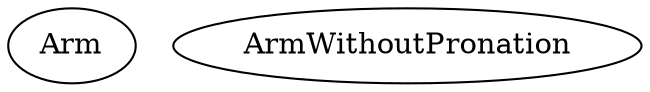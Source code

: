 /* Created by mdot for Matlab */
digraph m2html {

  Arm [URL="Arm.html"];
  ArmWithoutPronation [URL="ArmWithoutPronation.html"];
}